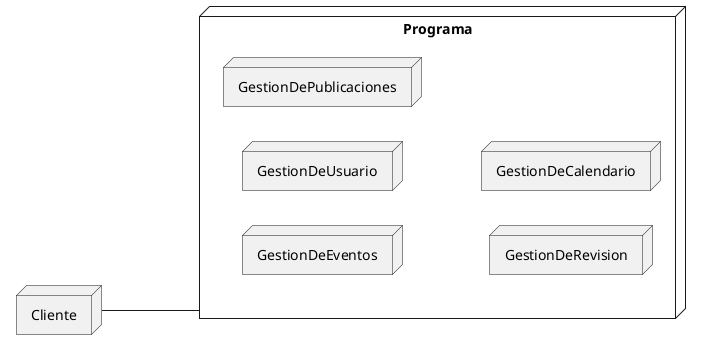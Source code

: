 @startuml despliegue 
left to right direction 

node Programa{
    node GestionDeEventos
    node GestionDeUsuario
    node GestionDePublicaciones
    node GestionDeRevision
    node GestionDeCalendario
}

node Cliente 
Cliente --- Programa


'ajá qué procede?
@enduml
